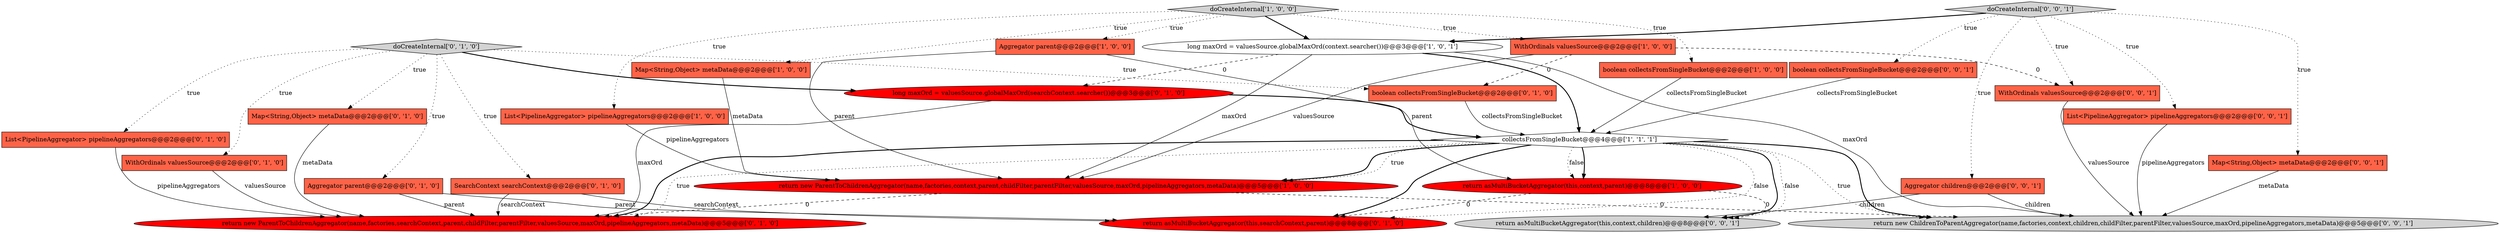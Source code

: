 digraph {
0 [style = filled, label = "Aggregator parent@@@2@@@['1', '0', '0']", fillcolor = tomato, shape = box image = "AAA0AAABBB1BBB"];
3 [style = filled, label = "Map<String,Object> metaData@@@2@@@['1', '0', '0']", fillcolor = tomato, shape = box image = "AAA0AAABBB1BBB"];
15 [style = filled, label = "Aggregator parent@@@2@@@['0', '1', '0']", fillcolor = tomato, shape = box image = "AAA0AAABBB2BBB"];
13 [style = filled, label = "return new ParentToChildrenAggregator(name,factories,searchContext,parent,childFilter,parentFilter,valuesSource,maxOrd,pipelineAggregators,metaData)@@@5@@@['0', '1', '0']", fillcolor = red, shape = ellipse image = "AAA1AAABBB2BBB"];
22 [style = filled, label = "return new ChildrenToParentAggregator(name,factories,context,children,childFilter,parentFilter,valuesSource,maxOrd,pipelineAggregators,metaData)@@@5@@@['0', '0', '1']", fillcolor = lightgray, shape = ellipse image = "AAA0AAABBB3BBB"];
1 [style = filled, label = "long maxOrd = valuesSource.globalMaxOrd(context.searcher())@@@3@@@['1', '0', '1']", fillcolor = white, shape = ellipse image = "AAA0AAABBB1BBB"];
21 [style = filled, label = "doCreateInternal['0', '0', '1']", fillcolor = lightgray, shape = diamond image = "AAA0AAABBB3BBB"];
14 [style = filled, label = "SearchContext searchContext@@@2@@@['0', '1', '0']", fillcolor = tomato, shape = box image = "AAA0AAABBB2BBB"];
16 [style = filled, label = "List<PipelineAggregator> pipelineAggregators@@@2@@@['0', '1', '0']", fillcolor = tomato, shape = box image = "AAA0AAABBB2BBB"];
24 [style = filled, label = "boolean collectsFromSingleBucket@@@2@@@['0', '0', '1']", fillcolor = tomato, shape = box image = "AAA0AAABBB3BBB"];
4 [style = filled, label = "boolean collectsFromSingleBucket@@@2@@@['1', '0', '0']", fillcolor = tomato, shape = box image = "AAA0AAABBB1BBB"];
17 [style = filled, label = "doCreateInternal['0', '1', '0']", fillcolor = lightgray, shape = diamond image = "AAA0AAABBB2BBB"];
10 [style = filled, label = "WithOrdinals valuesSource@@@2@@@['0', '1', '0']", fillcolor = tomato, shape = box image = "AAA0AAABBB2BBB"];
19 [style = filled, label = "long maxOrd = valuesSource.globalMaxOrd(searchContext.searcher())@@@3@@@['0', '1', '0']", fillcolor = red, shape = ellipse image = "AAA1AAABBB2BBB"];
26 [style = filled, label = "return asMultiBucketAggregator(this,context,children)@@@8@@@['0', '0', '1']", fillcolor = lightgray, shape = ellipse image = "AAA0AAABBB3BBB"];
2 [style = filled, label = "return new ParentToChildrenAggregator(name,factories,context,parent,childFilter,parentFilter,valuesSource,maxOrd,pipelineAggregators,metaData)@@@5@@@['1', '0', '0']", fillcolor = red, shape = ellipse image = "AAA1AAABBB1BBB"];
20 [style = filled, label = "List<PipelineAggregator> pipelineAggregators@@@2@@@['0', '0', '1']", fillcolor = tomato, shape = box image = "AAA0AAABBB3BBB"];
25 [style = filled, label = "Aggregator children@@@2@@@['0', '0', '1']", fillcolor = tomato, shape = box image = "AAA0AAABBB3BBB"];
18 [style = filled, label = "boolean collectsFromSingleBucket@@@2@@@['0', '1', '0']", fillcolor = tomato, shape = box image = "AAA1AAABBB2BBB"];
7 [style = filled, label = "WithOrdinals valuesSource@@@2@@@['1', '0', '0']", fillcolor = tomato, shape = box image = "AAA1AAABBB1BBB"];
11 [style = filled, label = "Map<String,Object> metaData@@@2@@@['0', '1', '0']", fillcolor = tomato, shape = box image = "AAA0AAABBB2BBB"];
5 [style = filled, label = "List<PipelineAggregator> pipelineAggregators@@@2@@@['1', '0', '0']", fillcolor = tomato, shape = box image = "AAA0AAABBB1BBB"];
23 [style = filled, label = "Map<String,Object> metaData@@@2@@@['0', '0', '1']", fillcolor = tomato, shape = box image = "AAA0AAABBB3BBB"];
9 [style = filled, label = "doCreateInternal['1', '0', '0']", fillcolor = lightgray, shape = diamond image = "AAA0AAABBB1BBB"];
12 [style = filled, label = "return asMultiBucketAggregator(this,searchContext,parent)@@@8@@@['0', '1', '0']", fillcolor = red, shape = ellipse image = "AAA1AAABBB2BBB"];
6 [style = filled, label = "collectsFromSingleBucket@@@4@@@['1', '1', '1']", fillcolor = white, shape = diamond image = "AAA0AAABBB1BBB"];
27 [style = filled, label = "WithOrdinals valuesSource@@@2@@@['0', '0', '1']", fillcolor = tomato, shape = box image = "AAA0AAABBB3BBB"];
8 [style = filled, label = "return asMultiBucketAggregator(this,context,parent)@@@8@@@['1', '0', '0']", fillcolor = red, shape = ellipse image = "AAA1AAABBB1BBB"];
20->22 [style = solid, label="pipelineAggregators"];
7->2 [style = solid, label="valuesSource"];
9->0 [style = dotted, label="true"];
14->13 [style = solid, label="searchContext"];
6->26 [style = bold, label=""];
21->20 [style = dotted, label="true"];
7->18 [style = dashed, label="0"];
17->18 [style = dotted, label="true"];
19->13 [style = solid, label="maxOrd"];
6->22 [style = bold, label=""];
4->6 [style = solid, label="collectsFromSingleBucket"];
18->6 [style = solid, label="collectsFromSingleBucket"];
0->8 [style = solid, label="parent"];
6->13 [style = dotted, label="true"];
1->19 [style = dashed, label="0"];
17->14 [style = dotted, label="true"];
17->11 [style = dotted, label="true"];
21->27 [style = dotted, label="true"];
11->13 [style = solid, label="metaData"];
8->12 [style = dashed, label="0"];
3->2 [style = solid, label="metaData"];
25->26 [style = solid, label="children"];
6->22 [style = dotted, label="true"];
6->26 [style = dotted, label="false"];
0->2 [style = solid, label="parent"];
19->6 [style = bold, label=""];
17->19 [style = bold, label=""];
1->22 [style = solid, label="maxOrd"];
5->2 [style = solid, label="pipelineAggregators"];
6->2 [style = bold, label=""];
17->16 [style = dotted, label="true"];
6->12 [style = dotted, label="false"];
21->25 [style = dotted, label="true"];
7->27 [style = dashed, label="0"];
17->10 [style = dotted, label="true"];
9->5 [style = dotted, label="true"];
1->6 [style = bold, label=""];
16->13 [style = solid, label="pipelineAggregators"];
6->2 [style = dotted, label="true"];
6->8 [style = dotted, label="false"];
17->15 [style = dotted, label="true"];
21->24 [style = dotted, label="true"];
10->13 [style = solid, label="valuesSource"];
2->13 [style = dashed, label="0"];
21->23 [style = dotted, label="true"];
6->13 [style = bold, label=""];
21->1 [style = bold, label=""];
6->8 [style = bold, label=""];
24->6 [style = solid, label="collectsFromSingleBucket"];
9->4 [style = dotted, label="true"];
9->7 [style = dotted, label="true"];
9->1 [style = bold, label=""];
2->22 [style = dashed, label="0"];
8->26 [style = dashed, label="0"];
14->12 [style = solid, label="searchContext"];
23->22 [style = solid, label="metaData"];
9->3 [style = dotted, label="true"];
25->22 [style = solid, label="children"];
27->22 [style = solid, label="valuesSource"];
1->2 [style = solid, label="maxOrd"];
15->12 [style = solid, label="parent"];
15->13 [style = solid, label="parent"];
6->12 [style = bold, label=""];
}
